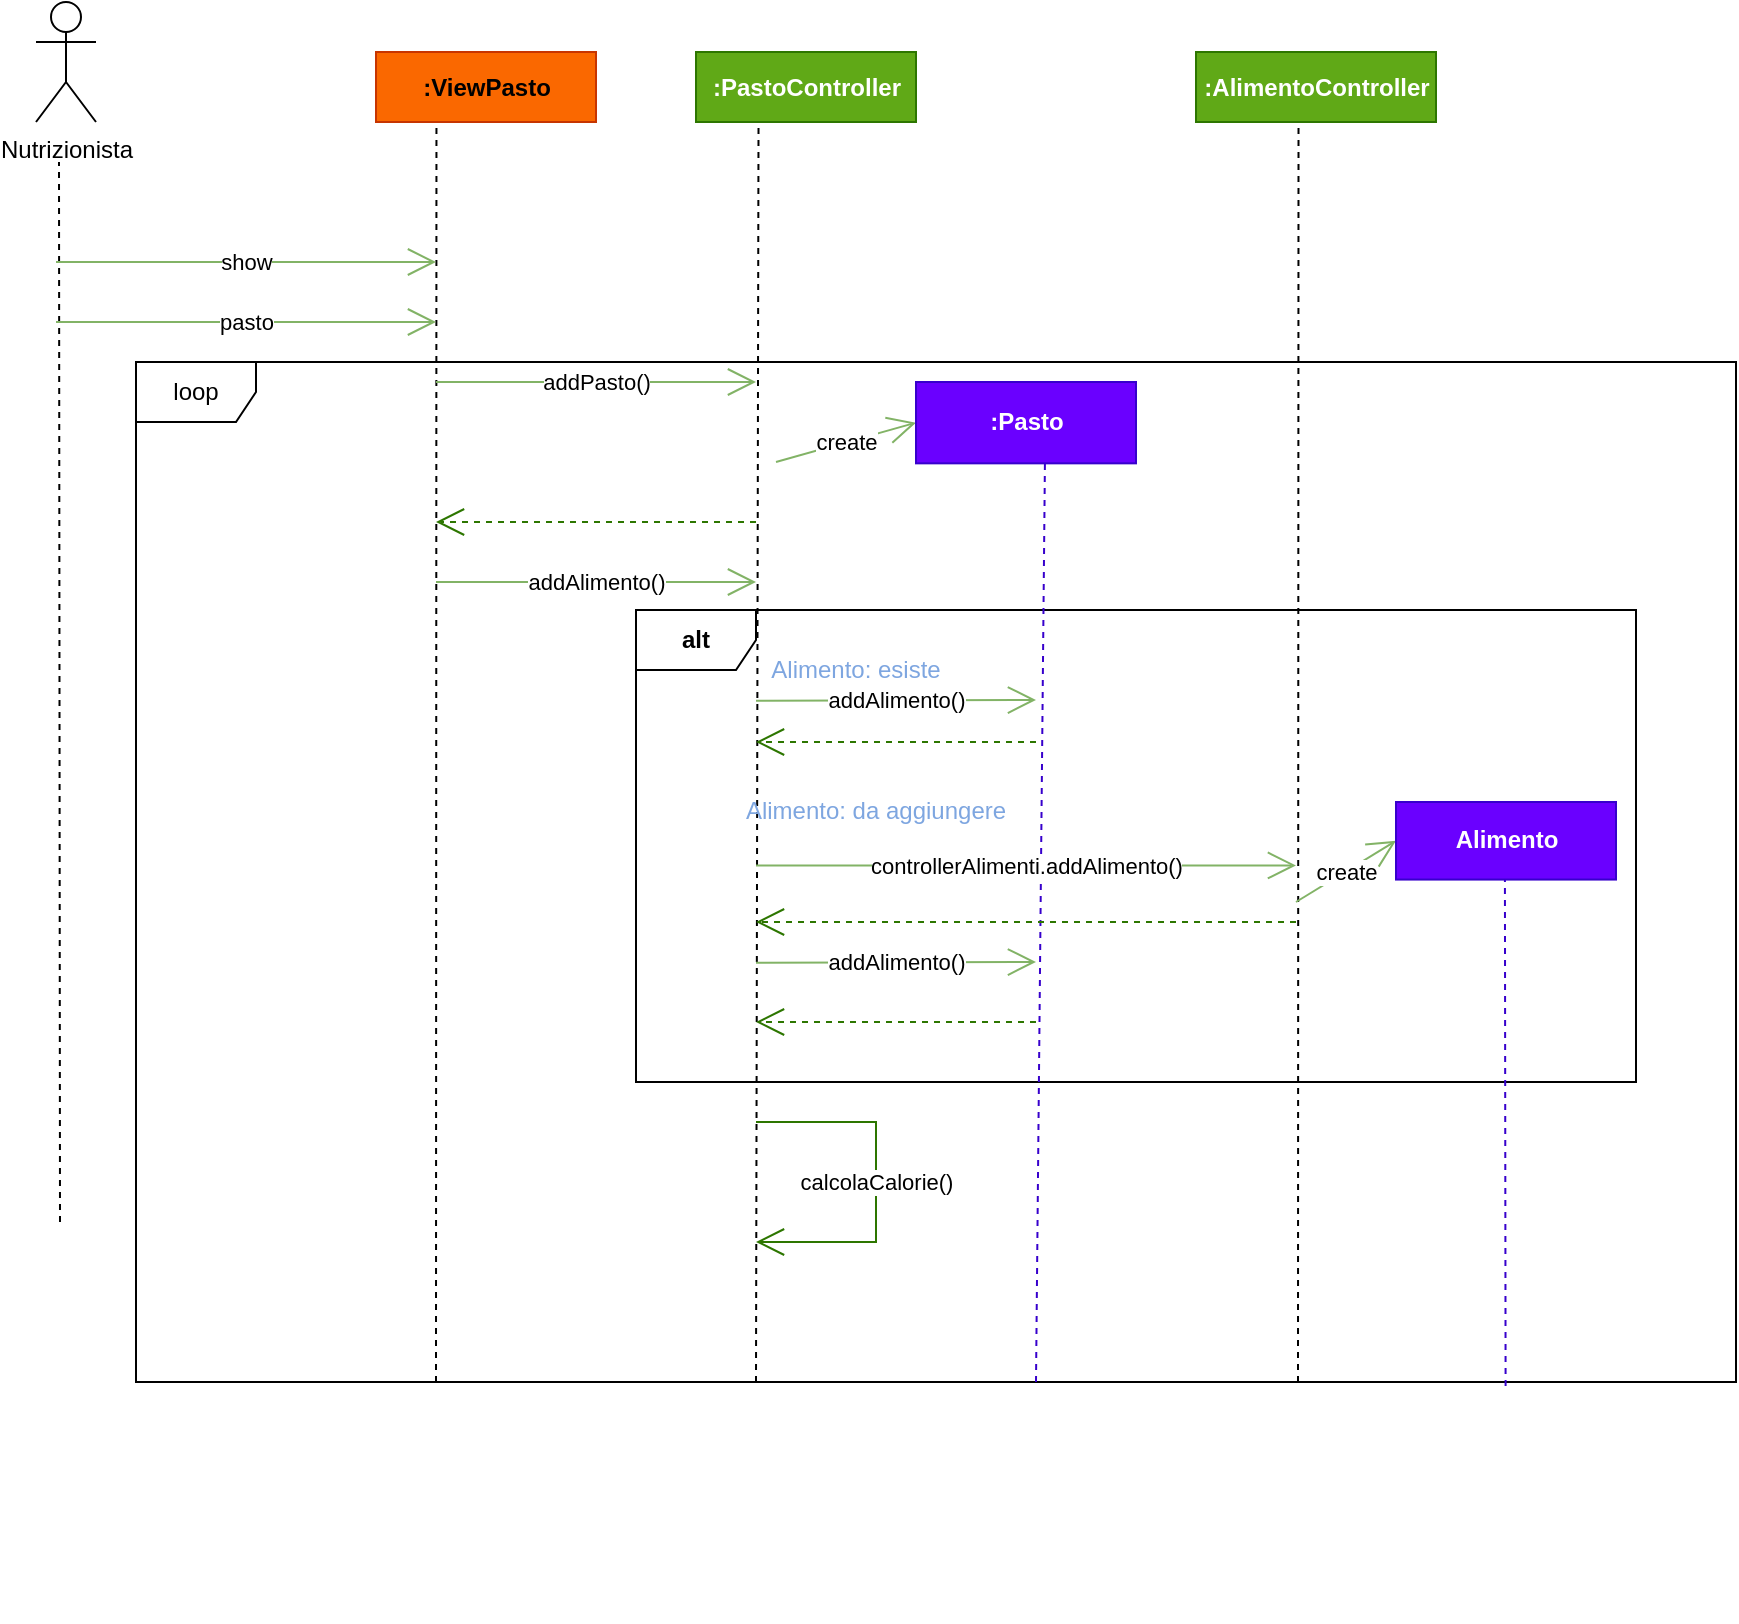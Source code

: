 <mxfile version="18.0.6" type="device"><diagram id="nw5ULXrUQ1SiDUT6F8Qa" name="Page-1"><mxGraphModel dx="1298" dy="801" grid="1" gridSize="10" guides="1" tooltips="1" connect="1" arrows="1" fold="1" page="1" pageScale="1" pageWidth="1169" pageHeight="827" math="0" shadow="0"><root><mxCell id="0"/><mxCell id="1" parent="0"/><mxCell id="p5ULcsrQy6wT6xWlHMkQ-33" value="loop" style="shape=umlFrame;whiteSpace=wrap;html=1;" parent="1" vertex="1"><mxGeometry x="160" y="290" width="800" height="510" as="geometry"/></mxCell><mxCell id="Ue-4cO19qV3PV9E-z20t-6" value="alt" style="shape=umlFrame;whiteSpace=wrap;html=1;fontStyle=1" parent="1" vertex="1"><mxGeometry x="410" y="414" width="500" height="236" as="geometry"/></mxCell><mxCell id="p5ULcsrQy6wT6xWlHMkQ-1" value="Nutrizionista" style="shape=umlActor;verticalLabelPosition=bottom;verticalAlign=top;html=1;outlineConnect=0;" parent="1" vertex="1"><mxGeometry x="110" y="110" width="30" height="60" as="geometry"/></mxCell><mxCell id="p5ULcsrQy6wT6xWlHMkQ-2" value="" style="endArrow=none;html=1;rounded=0;dashed=1;" parent="1" edge="1"><mxGeometry width="50" height="50" relative="1" as="geometry"><mxPoint x="122" y="720" as="sourcePoint"/><mxPoint x="121.5" y="190" as="targetPoint"/></mxGeometry></mxCell><mxCell id="p5ULcsrQy6wT6xWlHMkQ-25" value="create" style="endArrow=open;endSize=12;html=1;rounded=0;fillColor=#d5e8d4;gradientColor=#97d077;strokeColor=#82b366;entryX=0;entryY=0.5;entryDx=0;entryDy=0;" parent="1" target="p5ULcsrQy6wT6xWlHMkQ-26" edge="1"><mxGeometry width="160" relative="1" as="geometry"><mxPoint x="480" y="340" as="sourcePoint"/><mxPoint x="800" y="470" as="targetPoint"/></mxGeometry></mxCell><mxCell id="p5ULcsrQy6wT6xWlHMkQ-14" value="&lt;b&gt;:PastoController&lt;/b&gt;" style="html=1;fillColor=#60a917;fontColor=#ffffff;strokeColor=#2D7600;" parent="1" vertex="1"><mxGeometry x="440" y="135" width="110" height="35" as="geometry"/></mxCell><mxCell id="p5ULcsrQy6wT6xWlHMkQ-30" value="&lt;b&gt;:ViewPasto&lt;/b&gt;" style="html=1;fillColor=#fa6800;fontColor=#000000;strokeColor=#C73500;" parent="1" vertex="1"><mxGeometry x="280" y="135" width="110" height="35" as="geometry"/></mxCell><mxCell id="p5ULcsrQy6wT6xWlHMkQ-31" value="" style="endArrow=none;html=1;rounded=0;dashed=1;" parent="1" edge="1"><mxGeometry width="50" height="50" relative="1" as="geometry"><mxPoint x="310" y="800" as="sourcePoint"/><mxPoint x="310.23" y="170" as="targetPoint"/></mxGeometry></mxCell><mxCell id="p5ULcsrQy6wT6xWlHMkQ-32" value="show" style="endArrow=open;endSize=12;html=1;rounded=0;fillColor=#d5e8d4;gradientColor=#97d077;strokeColor=#82b366;" parent="1" edge="1"><mxGeometry width="160" relative="1" as="geometry"><mxPoint x="120" y="240" as="sourcePoint"/><mxPoint x="310" y="240" as="targetPoint"/></mxGeometry></mxCell><mxCell id="p5ULcsrQy6wT6xWlHMkQ-47" value="pasto" style="endArrow=open;endSize=12;html=1;rounded=0;fillColor=#d5e8d4;gradientColor=#97d077;strokeColor=#82b366;" parent="1" edge="1"><mxGeometry width="160" relative="1" as="geometry"><mxPoint x="120" y="270" as="sourcePoint"/><mxPoint x="310" y="270" as="targetPoint"/></mxGeometry></mxCell><mxCell id="p5ULcsrQy6wT6xWlHMkQ-15" value="" style="endArrow=none;html=1;rounded=0;dashed=1;" parent="1" edge="1"><mxGeometry width="50" height="50" relative="1" as="geometry"><mxPoint x="470" y="800" as="sourcePoint"/><mxPoint x="471.26" y="170" as="targetPoint"/></mxGeometry></mxCell><mxCell id="p5ULcsrQy6wT6xWlHMkQ-16" value="addPasto()" style="endArrow=open;endSize=12;html=1;rounded=0;fillColor=#d5e8d4;gradientColor=#97d077;strokeColor=#82b366;" parent="1" edge="1"><mxGeometry width="160" relative="1" as="geometry"><mxPoint x="310" y="300" as="sourcePoint"/><mxPoint x="470" y="300" as="targetPoint"/></mxGeometry></mxCell><mxCell id="p5ULcsrQy6wT6xWlHMkQ-34" value="" style="endArrow=open;endFill=1;endSize=12;html=1;rounded=0;fillColor=#60a917;strokeColor=#2D7600;dashed=1;" parent="1" edge="1"><mxGeometry width="160" relative="1" as="geometry"><mxPoint x="470" y="370" as="sourcePoint"/><mxPoint x="310" y="370" as="targetPoint"/></mxGeometry></mxCell><mxCell id="Ue-4cO19qV3PV9E-z20t-3" value="addAlimento()" style="endArrow=open;endSize=12;html=1;rounded=0;fillColor=#d5e8d4;gradientColor=#97d077;strokeColor=#82b366;" parent="1" edge="1"><mxGeometry width="160" relative="1" as="geometry"><mxPoint x="310" y="400" as="sourcePoint"/><mxPoint x="470" y="400" as="targetPoint"/><mxPoint as="offset"/></mxGeometry></mxCell><mxCell id="Ue-4cO19qV3PV9E-z20t-5" value="calcolaCalorie()" style="endArrow=open;endFill=1;endSize=12;html=1;rounded=0;fillColor=#60a917;strokeColor=#2D7600;" parent="1" edge="1"><mxGeometry width="160" relative="1" as="geometry"><mxPoint x="470" y="670" as="sourcePoint"/><mxPoint x="470" y="730" as="targetPoint"/><Array as="points"><mxPoint x="530" y="670"/><mxPoint x="530" y="730"/></Array></mxGeometry></mxCell><mxCell id="p5ULcsrQy6wT6xWlHMkQ-44" value="" style="endArrow=open;endFill=1;endSize=12;html=1;rounded=0;fillColor=#60a917;strokeColor=#2D7600;dashed=1;" parent="1" edge="1"><mxGeometry width="160" relative="1" as="geometry"><mxPoint x="610" y="480" as="sourcePoint"/><mxPoint x="470" y="480" as="targetPoint"/></mxGeometry></mxCell><mxCell id="p5ULcsrQy6wT6xWlHMkQ-43" value="addAlimento()" style="endArrow=open;endSize=12;html=1;rounded=0;fillColor=#d5e8d4;gradientColor=#97d077;strokeColor=#82b366;" parent="1" edge="1"><mxGeometry width="160" relative="1" as="geometry"><mxPoint x="470" y="459.33" as="sourcePoint"/><mxPoint x="610" y="459" as="targetPoint"/></mxGeometry></mxCell><mxCell id="Ue-4cO19qV3PV9E-z20t-7" value="Alimento: esiste" style="text;align=center;fontStyle=0;verticalAlign=middle;spacingLeft=3;spacingRight=3;rotatable=0;points=[[0,0.5],[1,0.5]];portConstraint=eastwest;fontColor=#7EA6E0;" parent="1" vertex="1"><mxGeometry x="480" y="430" width="80" height="26" as="geometry"/></mxCell><mxCell id="Ue-4cO19qV3PV9E-z20t-9" value="&lt;b&gt;:AlimentoController&lt;/b&gt;" style="html=1;fillColor=#60a917;fontColor=#ffffff;strokeColor=#2D7600;" parent="1" vertex="1"><mxGeometry x="690" y="135" width="120" height="35" as="geometry"/></mxCell><mxCell id="Ue-4cO19qV3PV9E-z20t-10" value="" style="endArrow=none;html=1;rounded=0;dashed=1;" parent="1" edge="1"><mxGeometry width="50" height="50" relative="1" as="geometry"><mxPoint x="741" y="800" as="sourcePoint"/><mxPoint x="741.26" y="170" as="targetPoint"/></mxGeometry></mxCell><mxCell id="Ue-4cO19qV3PV9E-z20t-12" value="create" style="endArrow=open;endSize=12;html=1;rounded=0;fillColor=#d5e8d4;gradientColor=#97d077;strokeColor=#82b366;entryX=0;entryY=0.5;entryDx=0;entryDy=0;" parent="1" target="Ue-4cO19qV3PV9E-z20t-14" edge="1"><mxGeometry width="160" relative="1" as="geometry"><mxPoint x="740" y="560" as="sourcePoint"/><mxPoint x="1060" y="690" as="targetPoint"/></mxGeometry></mxCell><mxCell id="Ue-4cO19qV3PV9E-z20t-13" value="" style="group" parent="1" vertex="1" connectable="0"><mxGeometry x="790" y="510" width="150" height="410" as="geometry"/></mxCell><mxCell id="Ue-4cO19qV3PV9E-z20t-14" value="&lt;b&gt;Alimento&lt;/b&gt;" style="html=1;fillColor=#6a00ff;fontColor=#ffffff;strokeColor=#3700CC;" parent="Ue-4cO19qV3PV9E-z20t-13" vertex="1"><mxGeometry width="110" height="38.784" as="geometry"/></mxCell><mxCell id="Ue-4cO19qV3PV9E-z20t-15" value="" style="endArrow=none;html=1;rounded=0;dashed=1;fillColor=#6a00ff;strokeColor=#3700CC;exitX=0.856;exitY=1.004;exitDx=0;exitDy=0;exitPerimeter=0;" parent="Ue-4cO19qV3PV9E-z20t-13" edge="1" source="p5ULcsrQy6wT6xWlHMkQ-33"><mxGeometry width="50" height="50" relative="1" as="geometry"><mxPoint x="54" y="410" as="sourcePoint"/><mxPoint x="54.46" y="38.784" as="targetPoint"/></mxGeometry></mxCell><mxCell id="p5ULcsrQy6wT6xWlHMkQ-26" value="&lt;b&gt;:Pasto&lt;/b&gt;" style="html=1;fillColor=#6a00ff;fontColor=#ffffff;strokeColor=#3700CC;" parent="1" vertex="1"><mxGeometry x="550" y="300" width="110" height="40.676" as="geometry"/></mxCell><mxCell id="p5ULcsrQy6wT6xWlHMkQ-27" value="" style="endArrow=none;html=1;rounded=0;dashed=1;fillColor=#6a00ff;strokeColor=#3700CC;" parent="1" edge="1"><mxGeometry width="50" height="50" relative="1" as="geometry"><mxPoint x="610" y="800" as="sourcePoint"/><mxPoint x="614.46" y="340.676" as="targetPoint"/></mxGeometry></mxCell><mxCell id="Ue-4cO19qV3PV9E-z20t-8" value="Alimento: da aggiungere" style="text;align=center;fontStyle=0;verticalAlign=middle;spacingLeft=3;spacingRight=3;rotatable=0;points=[[0,0.5],[1,0.5]];portConstraint=eastwest;fontColor=#7EA6E0;" parent="1" vertex="1"><mxGeometry x="490" y="499.756" width="80" height="27.268" as="geometry"/></mxCell><mxCell id="Ue-4cO19qV3PV9E-z20t-11" value="controllerAlimenti.addAlimento()" style="endArrow=open;endSize=12;html=1;rounded=0;fillColor=#d5e8d4;gradientColor=#97d077;strokeColor=#82b366;" parent="1" edge="1"><mxGeometry width="160" relative="1" as="geometry"><mxPoint x="470" y="541.707" as="sourcePoint"/><mxPoint x="740" y="541.707" as="targetPoint"/></mxGeometry></mxCell><mxCell id="Ue-4cO19qV3PV9E-z20t-18" value="" style="endArrow=open;endFill=1;endSize=12;html=1;rounded=0;fillColor=#60a917;strokeColor=#2D7600;dashed=1;" parent="1" edge="1"><mxGeometry width="160" relative="1" as="geometry"><mxPoint x="740" y="570" as="sourcePoint"/><mxPoint x="470" y="570" as="targetPoint"/></mxGeometry></mxCell><mxCell id="Ue-4cO19qV3PV9E-z20t-19" value="addAlimento()" style="endArrow=open;endSize=12;html=1;rounded=0;fillColor=#d5e8d4;gradientColor=#97d077;strokeColor=#82b366;" parent="1" edge="1"><mxGeometry width="160" relative="1" as="geometry"><mxPoint x="470" y="590.33" as="sourcePoint"/><mxPoint x="610" y="590" as="targetPoint"/></mxGeometry></mxCell><mxCell id="Ue-4cO19qV3PV9E-z20t-20" value="" style="endArrow=open;endFill=1;endSize=12;html=1;rounded=0;fillColor=#60a917;strokeColor=#2D7600;dashed=1;" parent="1" edge="1"><mxGeometry width="160" relative="1" as="geometry"><mxPoint x="610" y="620" as="sourcePoint"/><mxPoint x="470" y="620" as="targetPoint"/></mxGeometry></mxCell></root></mxGraphModel></diagram></mxfile>